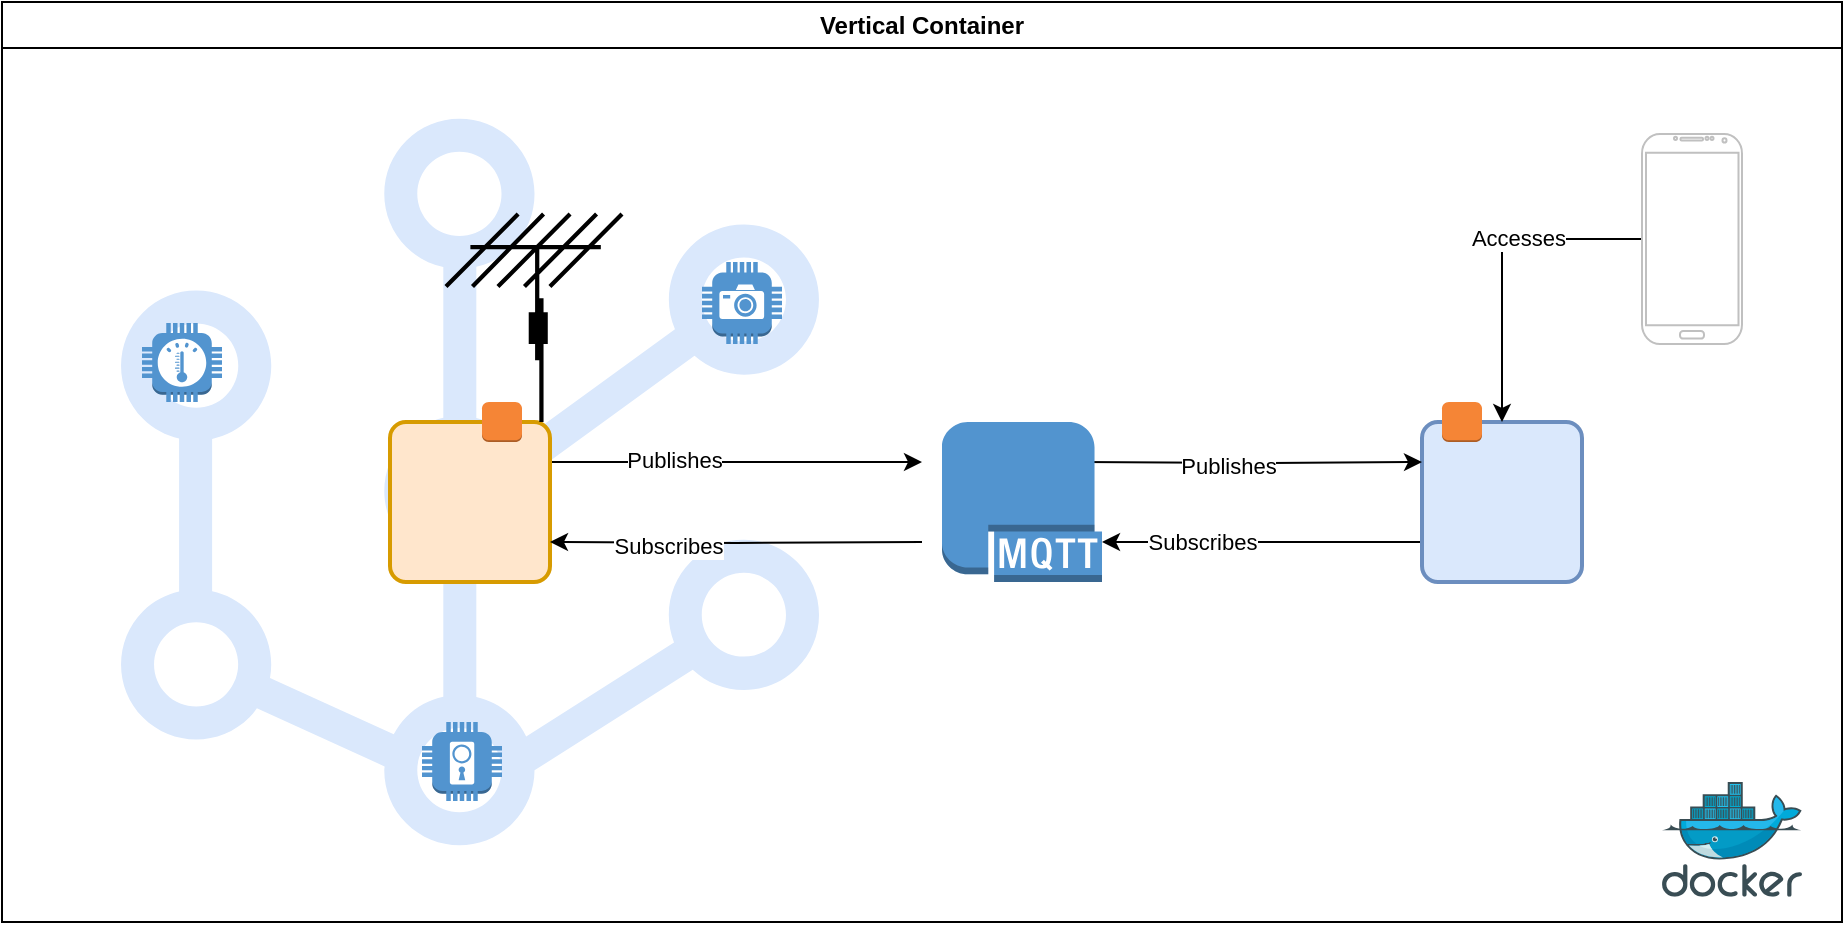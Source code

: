 <mxfile version="21.2.8" type="device">
  <diagram name="Seite-1" id="2jj9yrdjPoTat8O7pJAR">
    <mxGraphModel dx="1434" dy="990" grid="1" gridSize="10" guides="1" tooltips="1" connect="1" arrows="1" fold="1" page="1" pageScale="1" pageWidth="1169" pageHeight="827" math="0" shadow="0">
      <root>
        <mxCell id="0" />
        <mxCell id="1" parent="0" />
        <mxCell id="0XdWE6TEMMdeAYgI6vop-2" value="Vertical Container" style="swimlane;whiteSpace=wrap;html=1;" vertex="1" parent="1">
          <mxGeometry x="40" y="80" width="920" height="460" as="geometry" />
        </mxCell>
        <mxCell id="0XdWE6TEMMdeAYgI6vop-17" value="" style="sketch=0;outlineConnect=0;fillColor=#dae8fc;strokeColor=#6c8ebf;dashed=0;verticalLabelPosition=bottom;verticalAlign=top;align=center;html=1;fontSize=12;fontStyle=0;aspect=fixed;pointerEvents=1;shape=mxgraph.aws4.mesh;" vertex="1" parent="0XdWE6TEMMdeAYgI6vop-2">
          <mxGeometry x="50" y="58.36" width="368" height="363.28" as="geometry" />
        </mxCell>
        <mxCell id="0XdWE6TEMMdeAYgI6vop-3" value="" style="image;sketch=0;aspect=fixed;html=1;points=[];align=center;fontSize=12;image=img/lib/mscae/Docker.svg;" vertex="1" parent="0XdWE6TEMMdeAYgI6vop-2">
          <mxGeometry x="830" y="390" width="70" height="57.4" as="geometry" />
        </mxCell>
        <mxCell id="0XdWE6TEMMdeAYgI6vop-31" style="edgeStyle=orthogonalEdgeStyle;rounded=0;orthogonalLoop=1;jettySize=auto;html=1;exitX=1;exitY=0.25;exitDx=0;exitDy=0;" edge="1" parent="0XdWE6TEMMdeAYgI6vop-2" source="0XdWE6TEMMdeAYgI6vop-6">
          <mxGeometry relative="1" as="geometry">
            <mxPoint x="460" y="230" as="targetPoint" />
          </mxGeometry>
        </mxCell>
        <mxCell id="0XdWE6TEMMdeAYgI6vop-34" value="Publishes" style="edgeLabel;html=1;align=center;verticalAlign=middle;resizable=0;points=[];" vertex="1" connectable="0" parent="0XdWE6TEMMdeAYgI6vop-31">
          <mxGeometry x="-0.335" y="1" relative="1" as="geometry">
            <mxPoint as="offset" />
          </mxGeometry>
        </mxCell>
        <mxCell id="0XdWE6TEMMdeAYgI6vop-6" value="" style="rounded=1;arcSize=10;dashed=0;fillColor=#ffe6cc;strokeWidth=2;strokeColor=#d79b00;" vertex="1" parent="0XdWE6TEMMdeAYgI6vop-2">
          <mxGeometry x="194" y="210" width="80" height="80" as="geometry" />
        </mxCell>
        <mxCell id="0XdWE6TEMMdeAYgI6vop-7" value="" style="dashed=0;html=1;shape=mxgraph.aws3.instance;fillColor=#F58536;gradientColor=none;dashed=0;" vertex="1" parent="0XdWE6TEMMdeAYgI6vop-2">
          <mxGeometry x="240" y="200" width="20" height="20" as="geometry" />
        </mxCell>
        <mxCell id="0XdWE6TEMMdeAYgI6vop-28" style="edgeStyle=orthogonalEdgeStyle;rounded=0;orthogonalLoop=1;jettySize=auto;html=1;exitX=0;exitY=0.75;exitDx=0;exitDy=0;entryX=1;entryY=0.75;entryDx=0;entryDy=0;entryPerimeter=0;" edge="1" parent="0XdWE6TEMMdeAYgI6vop-2" source="0XdWE6TEMMdeAYgI6vop-8" target="0XdWE6TEMMdeAYgI6vop-10">
          <mxGeometry relative="1" as="geometry" />
        </mxCell>
        <mxCell id="0XdWE6TEMMdeAYgI6vop-30" value="Subscribes" style="edgeLabel;html=1;align=center;verticalAlign=middle;resizable=0;points=[];" vertex="1" connectable="0" parent="0XdWE6TEMMdeAYgI6vop-28">
          <mxGeometry x="0.375" relative="1" as="geometry">
            <mxPoint as="offset" />
          </mxGeometry>
        </mxCell>
        <mxCell id="0XdWE6TEMMdeAYgI6vop-8" value="" style="rounded=1;arcSize=10;dashed=0;fillColor=#dae8fc;strokeWidth=2;strokeColor=#6c8ebf;" vertex="1" parent="0XdWE6TEMMdeAYgI6vop-2">
          <mxGeometry x="710" y="210" width="80" height="80" as="geometry" />
        </mxCell>
        <mxCell id="0XdWE6TEMMdeAYgI6vop-9" value="" style="dashed=0;html=1;shape=mxgraph.aws3.instance;fillColor=#F58536;gradientColor=none;dashed=0;" vertex="1" parent="0XdWE6TEMMdeAYgI6vop-2">
          <mxGeometry x="720" y="200" width="20" height="20" as="geometry" />
        </mxCell>
        <mxCell id="0XdWE6TEMMdeAYgI6vop-27" style="edgeStyle=orthogonalEdgeStyle;rounded=0;orthogonalLoop=1;jettySize=auto;html=1;entryX=0;entryY=0.25;entryDx=0;entryDy=0;" edge="1" parent="0XdWE6TEMMdeAYgI6vop-2" target="0XdWE6TEMMdeAYgI6vop-8">
          <mxGeometry relative="1" as="geometry">
            <mxPoint x="540" y="230" as="sourcePoint" />
          </mxGeometry>
        </mxCell>
        <mxCell id="0XdWE6TEMMdeAYgI6vop-29" value="Publishes" style="edgeLabel;html=1;align=center;verticalAlign=middle;resizable=0;points=[];" vertex="1" connectable="0" parent="0XdWE6TEMMdeAYgI6vop-27">
          <mxGeometry x="-0.144" y="-1" relative="1" as="geometry">
            <mxPoint as="offset" />
          </mxGeometry>
        </mxCell>
        <mxCell id="0XdWE6TEMMdeAYgI6vop-33" style="edgeStyle=orthogonalEdgeStyle;rounded=0;orthogonalLoop=1;jettySize=auto;html=1;entryX=1;entryY=0.75;entryDx=0;entryDy=0;" edge="1" parent="0XdWE6TEMMdeAYgI6vop-2" target="0XdWE6TEMMdeAYgI6vop-6">
          <mxGeometry relative="1" as="geometry">
            <mxPoint x="460" y="270" as="sourcePoint" />
          </mxGeometry>
        </mxCell>
        <mxCell id="0XdWE6TEMMdeAYgI6vop-35" value="Subscribes" style="edgeLabel;html=1;align=center;verticalAlign=middle;resizable=0;points=[];" vertex="1" connectable="0" parent="0XdWE6TEMMdeAYgI6vop-33">
          <mxGeometry x="0.367" y="2" relative="1" as="geometry">
            <mxPoint as="offset" />
          </mxGeometry>
        </mxCell>
        <mxCell id="0XdWE6TEMMdeAYgI6vop-10" value="" style="outlineConnect=0;dashed=0;verticalLabelPosition=bottom;verticalAlign=top;align=center;html=1;shape=mxgraph.aws3.mqtt_protocol;fillColor=#5294CF;gradientColor=none;" vertex="1" parent="0XdWE6TEMMdeAYgI6vop-2">
          <mxGeometry x="470" y="210" width="80" height="80" as="geometry" />
        </mxCell>
        <mxCell id="0XdWE6TEMMdeAYgI6vop-12" value="" style="shape=mxgraph.cisco.wireless.antenna;html=1;pointerEvents=1;dashed=0;fillColor=#036897;strokeColor=#ffffff;strokeWidth=2;verticalLabelPosition=bottom;verticalAlign=top;align=center;outlineConnect=0;" vertex="1" parent="0XdWE6TEMMdeAYgI6vop-2">
          <mxGeometry x="222" y="106" width="88" height="104" as="geometry" />
        </mxCell>
        <mxCell id="0XdWE6TEMMdeAYgI6vop-19" value="" style="outlineConnect=0;dashed=0;verticalLabelPosition=bottom;verticalAlign=top;align=center;html=1;shape=mxgraph.aws3.thermostat;fillColor=#5294CF;gradientColor=none;" vertex="1" parent="0XdWE6TEMMdeAYgI6vop-2">
          <mxGeometry x="70" y="160.5" width="40" height="39.5" as="geometry" />
        </mxCell>
        <mxCell id="0XdWE6TEMMdeAYgI6vop-20" value="" style="outlineConnect=0;dashed=0;verticalLabelPosition=bottom;verticalAlign=top;align=center;html=1;shape=mxgraph.aws3.door_lock;fillColor=#5294CF;gradientColor=none;" vertex="1" parent="0XdWE6TEMMdeAYgI6vop-2">
          <mxGeometry x="210" y="360" width="40" height="39.5" as="geometry" />
        </mxCell>
        <mxCell id="0XdWE6TEMMdeAYgI6vop-21" value="" style="outlineConnect=0;dashed=0;verticalLabelPosition=bottom;verticalAlign=top;align=center;html=1;shape=mxgraph.aws3.camera;fillColor=#5294CF;gradientColor=none;" vertex="1" parent="0XdWE6TEMMdeAYgI6vop-2">
          <mxGeometry x="350" y="130" width="40" height="41" as="geometry" />
        </mxCell>
        <mxCell id="0XdWE6TEMMdeAYgI6vop-22" value="" style="shape=image;verticalLabelPosition=bottom;labelBackgroundColor=default;verticalAlign=top;aspect=fixed;imageAspect=0;image=https://www.zigbee2mqtt.io/logo.png;" vertex="1" parent="0XdWE6TEMMdeAYgI6vop-2">
          <mxGeometry x="204" y="220" width="60" height="60" as="geometry" />
        </mxCell>
        <mxCell id="0XdWE6TEMMdeAYgI6vop-23" value="" style="shape=image;verticalLabelPosition=bottom;labelBackgroundColor=default;verticalAlign=top;aspect=fixed;imageAspect=0;image=https://upload.wikimedia.org/wikipedia/commons/thumb/6/6e/Home_Assistant_Logo.svg/2048px-Home_Assistant_Logo.svg.png;" vertex="1" parent="0XdWE6TEMMdeAYgI6vop-2">
          <mxGeometry x="715" y="215" width="70" height="70" as="geometry" />
        </mxCell>
        <mxCell id="0XdWE6TEMMdeAYgI6vop-41" value="" style="edgeStyle=orthogonalEdgeStyle;rounded=0;orthogonalLoop=1;jettySize=auto;html=1;entryX=0.5;entryY=0;entryDx=0;entryDy=0;" edge="1" parent="0XdWE6TEMMdeAYgI6vop-2" source="0XdWE6TEMMdeAYgI6vop-38" target="0XdWE6TEMMdeAYgI6vop-8">
          <mxGeometry relative="1" as="geometry">
            <mxPoint x="845" y="273.5" as="targetPoint" />
          </mxGeometry>
        </mxCell>
        <mxCell id="0XdWE6TEMMdeAYgI6vop-42" value="Accesses" style="edgeLabel;html=1;align=center;verticalAlign=middle;resizable=0;points=[];" vertex="1" connectable="0" parent="0XdWE6TEMMdeAYgI6vop-41">
          <mxGeometry x="-0.232" y="-1" relative="1" as="geometry">
            <mxPoint as="offset" />
          </mxGeometry>
        </mxCell>
        <mxCell id="0XdWE6TEMMdeAYgI6vop-38" value="" style="verticalLabelPosition=bottom;verticalAlign=top;html=1;shadow=0;dashed=0;strokeWidth=1;shape=mxgraph.android.phone2;strokeColor=#c0c0c0;" vertex="1" parent="0XdWE6TEMMdeAYgI6vop-2">
          <mxGeometry x="820" y="66" width="50" height="105" as="geometry" />
        </mxCell>
        <mxCell id="0XdWE6TEMMdeAYgI6vop-39" value="" style="shape=image;verticalLabelPosition=bottom;labelBackgroundColor=default;verticalAlign=top;aspect=fixed;imageAspect=0;image=https://upload.wikimedia.org/wikipedia/commons/thumb/6/6e/Home_Assistant_Logo.svg/2048px-Home_Assistant_Logo.svg.png;" vertex="1" parent="0XdWE6TEMMdeAYgI6vop-2">
          <mxGeometry x="832.5" y="120" width="25" height="25" as="geometry" />
        </mxCell>
      </root>
    </mxGraphModel>
  </diagram>
</mxfile>
